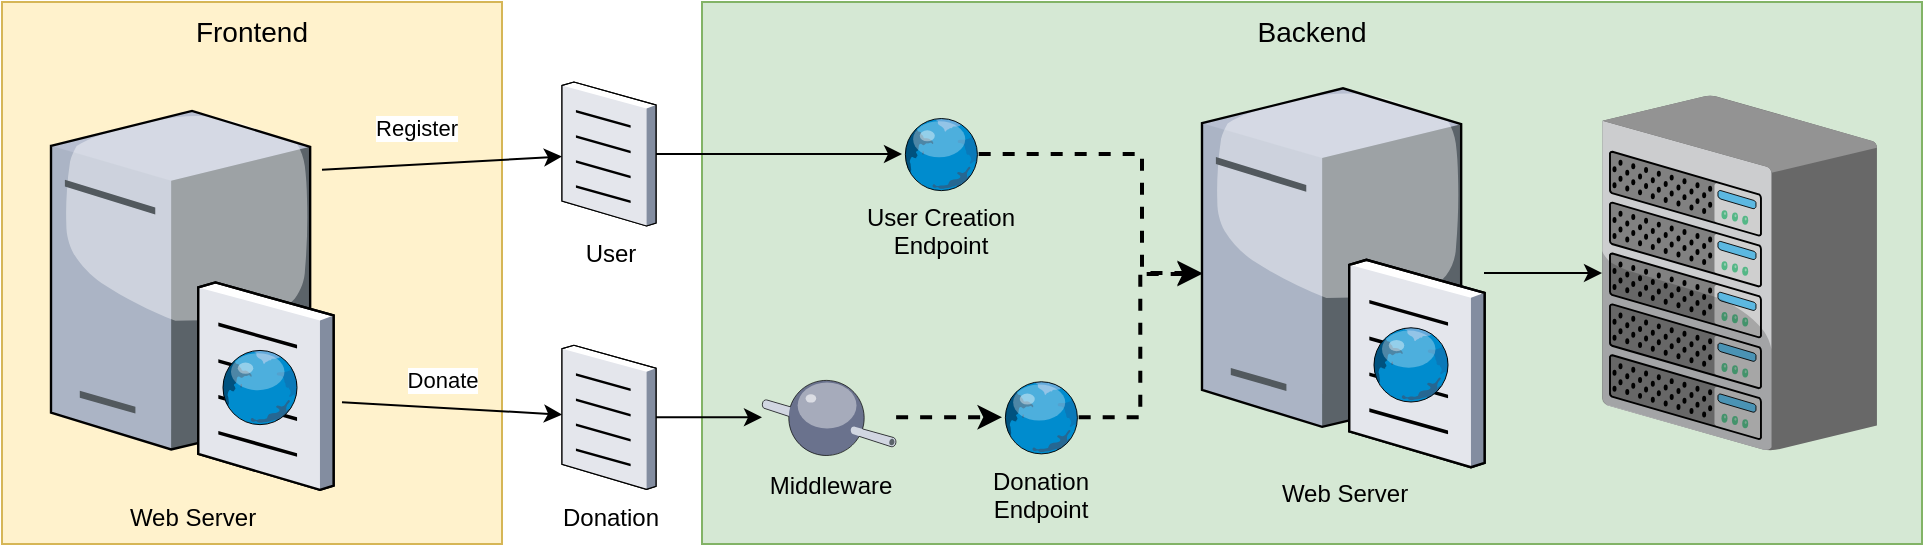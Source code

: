 <mxfile version="14.9.8" type="device"><diagram name="Page-1" id="e3a06f82-3646-2815-327d-82caf3d4e204"><mxGraphModel dx="577" dy="476" grid="1" gridSize="10" guides="1" tooltips="1" connect="1" arrows="1" fold="1" page="1" pageScale="1.5" pageWidth="1169" pageHeight="826" background="none" math="0" shadow="0"><root><mxCell id="0" style=";html=1;"/><mxCell id="1" style=";html=1;" parent="0"/><mxCell id="6a7d8f32e03d9370-60" value="Backend" style="whiteSpace=wrap;html=1;fillColor=#d5e8d4;fontSize=14;strokeColor=#82b366;verticalAlign=top;" parent="1" vertex="1"><mxGeometry x="760" y="130" width="610" height="271" as="geometry"/></mxCell><mxCell id="xA8ijxzIqY7nlNFiSnmm-2" value="Frontend" style="whiteSpace=wrap;html=1;fillColor=#fff2cc;fontSize=14;strokeColor=#d6b656;verticalAlign=top;" vertex="1" parent="1"><mxGeometry x="410" y="130" width="250" height="271" as="geometry"/></mxCell><mxCell id="xA8ijxzIqY7nlNFiSnmm-29" style="edgeStyle=orthogonalEdgeStyle;rounded=0;orthogonalLoop=1;jettySize=auto;html=1;labelBackgroundColor=none;fontColor=#000000;" edge="1" parent="1" source="xA8ijxzIqY7nlNFiSnmm-10" target="xA8ijxzIqY7nlNFiSnmm-26"><mxGeometry relative="1" as="geometry"/></mxCell><mxCell id="xA8ijxzIqY7nlNFiSnmm-10" value="User" style="verticalLabelPosition=bottom;aspect=fixed;html=1;verticalAlign=top;strokeColor=none;align=center;outlineConnect=0;shape=mxgraph.citrix.document;" vertex="1" parent="1"><mxGeometry x="690" y="170" width="47" height="72" as="geometry"/></mxCell><mxCell id="xA8ijxzIqY7nlNFiSnmm-11" value="Web Server" style="verticalLabelPosition=bottom;aspect=fixed;html=1;verticalAlign=top;strokeColor=none;align=center;outlineConnect=0;shape=mxgraph.citrix.cache_server;" vertex="1" parent="1"><mxGeometry x="434.5" y="180" width="141" height="193.63" as="geometry"/></mxCell><mxCell id="xA8ijxzIqY7nlNFiSnmm-12" value="" style="endArrow=classic;labelBackgroundColor=none;html=1;labelPosition=center;verticalLabelPosition=top;align=center;verticalAlign=bottom;exitX=0.961;exitY=0.175;exitDx=0;exitDy=0;exitPerimeter=0;" edge="1" parent="1" source="xA8ijxzIqY7nlNFiSnmm-11" target="xA8ijxzIqY7nlNFiSnmm-10"><mxGeometry width="50" height="50" relative="1" as="geometry"><mxPoint x="510" y="290" as="sourcePoint"/><mxPoint x="560" y="240" as="targetPoint"/></mxGeometry></mxCell><mxCell id="xA8ijxzIqY7nlNFiSnmm-13" value="Register" style="edgeLabel;html=1;align=center;verticalAlign=middle;resizable=0;points=[];" vertex="1" connectable="0" parent="xA8ijxzIqY7nlNFiSnmm-12"><mxGeometry x="-0.273" y="-1" relative="1" as="geometry"><mxPoint x="3" y="-20" as="offset"/></mxGeometry></mxCell><mxCell id="xA8ijxzIqY7nlNFiSnmm-34" style="edgeStyle=orthogonalEdgeStyle;rounded=0;orthogonalLoop=1;jettySize=auto;html=1;labelBackgroundColor=none;fontColor=#000000;strokeWidth=1;" edge="1" parent="1" source="xA8ijxzIqY7nlNFiSnmm-14" target="xA8ijxzIqY7nlNFiSnmm-15"><mxGeometry relative="1" as="geometry"/></mxCell><mxCell id="xA8ijxzIqY7nlNFiSnmm-14" value="Web Server" style="verticalLabelPosition=bottom;aspect=fixed;html=1;verticalAlign=top;strokeColor=none;align=center;outlineConnect=0;shape=mxgraph.citrix.cache_server;" vertex="1" parent="1"><mxGeometry x="1010" y="168.68" width="141" height="193.63" as="geometry"/></mxCell><mxCell id="xA8ijxzIqY7nlNFiSnmm-15" value="" style="verticalLabelPosition=bottom;aspect=fixed;html=1;verticalAlign=top;strokeColor=none;align=center;outlineConnect=0;shape=mxgraph.citrix.chassis;" vertex="1" parent="1"><mxGeometry x="1210" y="176.75" width="137.5" height="177.5" as="geometry"/></mxCell><mxCell id="xA8ijxzIqY7nlNFiSnmm-30" style="edgeStyle=orthogonalEdgeStyle;rounded=0;orthogonalLoop=1;jettySize=auto;html=1;labelBackgroundColor=none;fontColor=#000000;" edge="1" parent="1" source="xA8ijxzIqY7nlNFiSnmm-17" target="xA8ijxzIqY7nlNFiSnmm-25"><mxGeometry relative="1" as="geometry"/></mxCell><mxCell id="xA8ijxzIqY7nlNFiSnmm-17" value="Donation" style="verticalLabelPosition=bottom;aspect=fixed;html=1;verticalAlign=top;strokeColor=none;align=center;outlineConnect=0;shape=mxgraph.citrix.document;" vertex="1" parent="1"><mxGeometry x="690" y="301.63" width="47" height="72" as="geometry"/></mxCell><mxCell id="xA8ijxzIqY7nlNFiSnmm-18" value="" style="endArrow=classic;labelBackgroundColor=none;html=1;labelPosition=center;verticalLabelPosition=top;align=center;verticalAlign=bottom;exitX=1.032;exitY=0.775;exitDx=0;exitDy=0;exitPerimeter=0;" edge="1" parent="1" source="xA8ijxzIqY7nlNFiSnmm-11" target="xA8ijxzIqY7nlNFiSnmm-17"><mxGeometry width="50" height="50" relative="1" as="geometry"><mxPoint x="585.5" y="262.87" as="sourcePoint"/><mxPoint x="700" y="223.982" as="targetPoint"/></mxGeometry></mxCell><mxCell id="xA8ijxzIqY7nlNFiSnmm-21" value="Donate" style="edgeLabel;html=1;align=center;verticalAlign=middle;resizable=0;points=[];fontColor=#000000;" vertex="1" connectable="0" parent="xA8ijxzIqY7nlNFiSnmm-18"><mxGeometry x="-0.31" y="-1" relative="1" as="geometry"><mxPoint x="12" y="-14" as="offset"/></mxGeometry></mxCell><mxCell id="xA8ijxzIqY7nlNFiSnmm-33" style="edgeStyle=orthogonalEdgeStyle;rounded=0;orthogonalLoop=1;jettySize=auto;html=1;labelBackgroundColor=none;fontColor=#000000;dashed=1;strokeWidth=2;" edge="1" parent="1" source="xA8ijxzIqY7nlNFiSnmm-24" target="xA8ijxzIqY7nlNFiSnmm-14"><mxGeometry relative="1" as="geometry"/></mxCell><mxCell id="xA8ijxzIqY7nlNFiSnmm-24" value="Donation&lt;br&gt;Endpoint" style="verticalLabelPosition=bottom;aspect=fixed;html=1;verticalAlign=top;strokeColor=none;align=center;outlineConnect=0;shape=mxgraph.citrix.globe;fontColor=#000000;" vertex="1" parent="1"><mxGeometry x="910" y="319.31" width="38.34" height="36.63" as="geometry"/></mxCell><mxCell id="xA8ijxzIqY7nlNFiSnmm-31" style="edgeStyle=orthogonalEdgeStyle;rounded=0;orthogonalLoop=1;jettySize=auto;html=1;labelBackgroundColor=none;fontColor=#000000;dashed=1;strokeWidth=2;" edge="1" parent="1" source="xA8ijxzIqY7nlNFiSnmm-25" target="xA8ijxzIqY7nlNFiSnmm-24"><mxGeometry relative="1" as="geometry"/></mxCell><mxCell id="xA8ijxzIqY7nlNFiSnmm-25" value="Middleware" style="verticalLabelPosition=bottom;aspect=fixed;html=1;verticalAlign=top;strokeColor=none;align=center;outlineConnect=0;shape=mxgraph.citrix.middleware;fontColor=#000000;" vertex="1" parent="1"><mxGeometry x="790" y="317.63" width="67.06" height="40" as="geometry"/></mxCell><mxCell id="xA8ijxzIqY7nlNFiSnmm-32" style="edgeStyle=orthogonalEdgeStyle;rounded=0;orthogonalLoop=1;jettySize=auto;html=1;labelBackgroundColor=none;fontColor=#000000;dashed=1;strokeWidth=2;" edge="1" parent="1" source="xA8ijxzIqY7nlNFiSnmm-26" target="xA8ijxzIqY7nlNFiSnmm-14"><mxGeometry relative="1" as="geometry"><Array as="points"><mxPoint x="980" y="206"/><mxPoint x="980" y="266"/></Array></mxGeometry></mxCell><mxCell id="xA8ijxzIqY7nlNFiSnmm-26" value="User Creation&lt;br&gt;Endpoint" style="verticalLabelPosition=bottom;aspect=fixed;html=1;verticalAlign=top;strokeColor=none;align=center;outlineConnect=0;shape=mxgraph.citrix.globe;fontColor=#000000;" vertex="1" parent="1"><mxGeometry x="860" y="187.69" width="38.34" height="36.63" as="geometry"/></mxCell></root></mxGraphModel></diagram></mxfile>